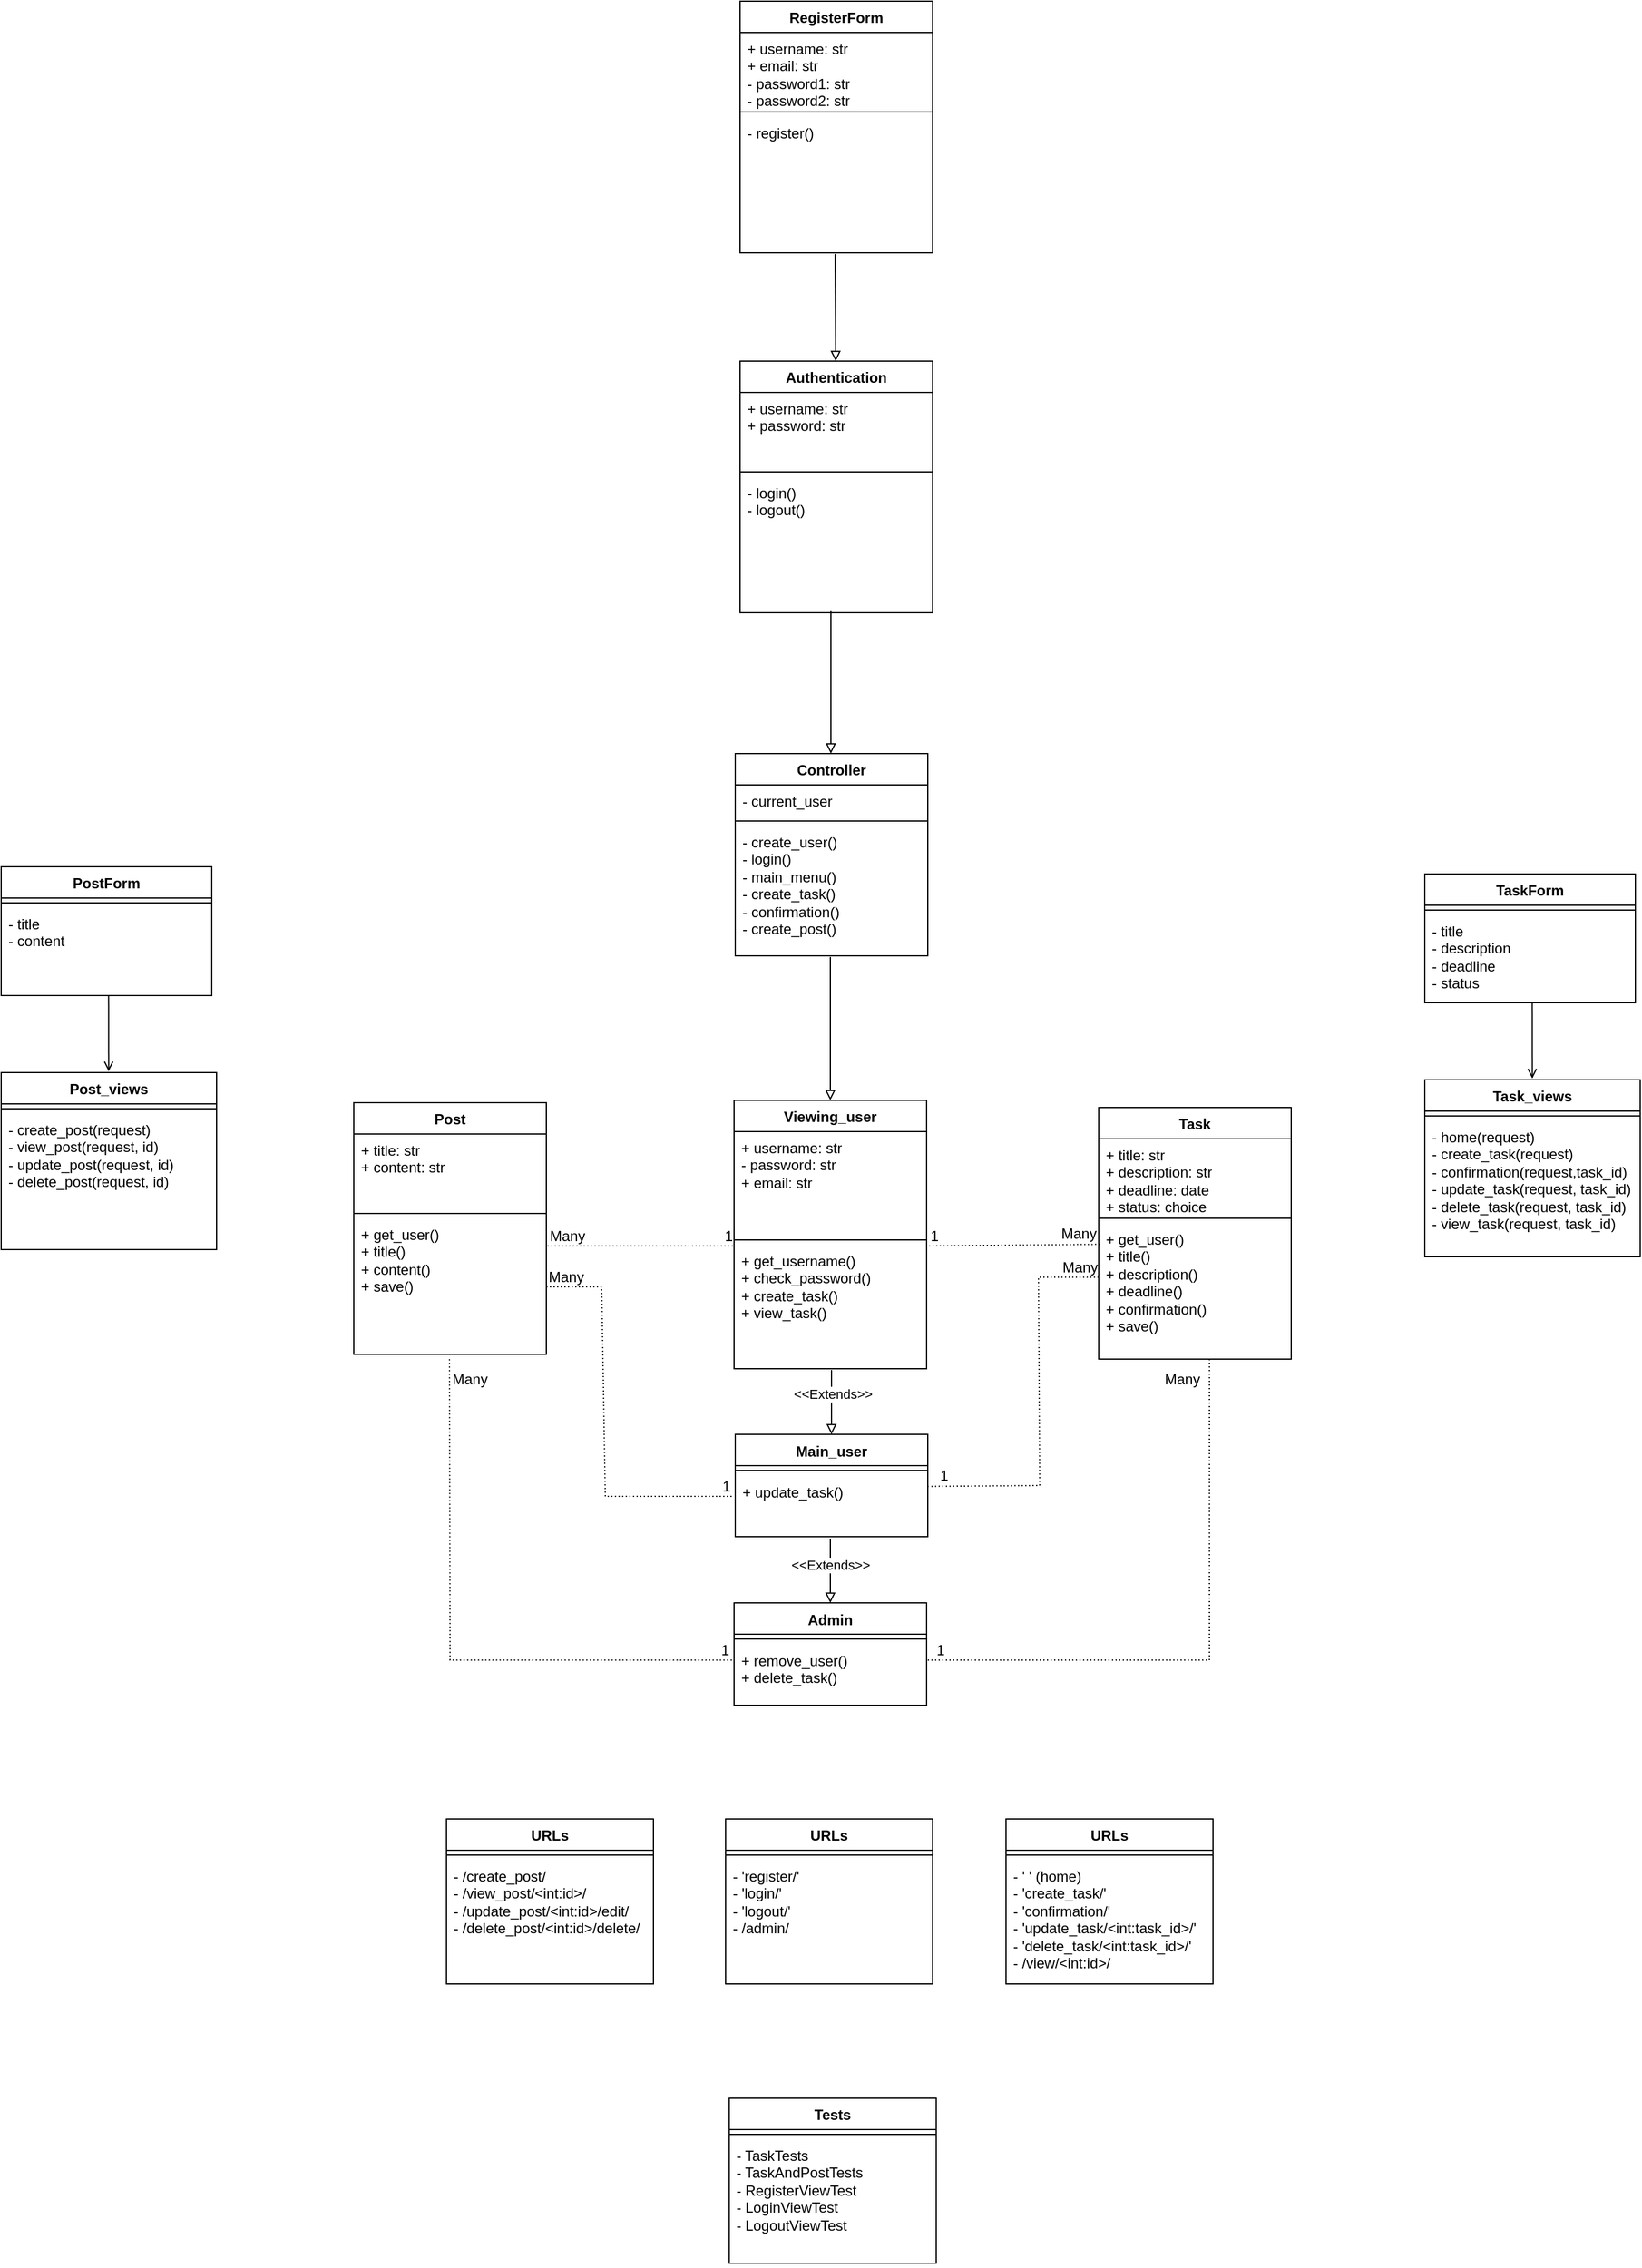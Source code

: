 <mxfile version="24.5.3" type="device">
  <diagram name="Page-1" id="KxFUunisI3KA-j2Cj4el">
    <mxGraphModel dx="3668" dy="1688" grid="0" gridSize="10" guides="1" tooltips="1" connect="1" arrows="1" fold="1" page="0" pageScale="1" pageWidth="850" pageHeight="1100" math="0" shadow="0">
      <root>
        <mxCell id="0" />
        <mxCell id="1" parent="0" />
        <mxCell id="E2yAKOlgApOKbNNjwcf9-5" value="Controller" style="swimlane;fontStyle=1;align=center;verticalAlign=top;childLayout=stackLayout;horizontal=1;startSize=26;horizontalStack=0;resizeParent=1;resizeParentMax=0;resizeLast=0;collapsible=1;marginBottom=0;whiteSpace=wrap;html=1;" parent="1" vertex="1">
          <mxGeometry x="159" y="716" width="160" height="168" as="geometry" />
        </mxCell>
        <mxCell id="E2yAKOlgApOKbNNjwcf9-6" value="- current_user" style="text;strokeColor=none;fillColor=none;align=left;verticalAlign=top;spacingLeft=4;spacingRight=4;overflow=hidden;rotatable=0;points=[[0,0.5],[1,0.5]];portConstraint=eastwest;whiteSpace=wrap;html=1;" parent="E2yAKOlgApOKbNNjwcf9-5" vertex="1">
          <mxGeometry y="26" width="160" height="26" as="geometry" />
        </mxCell>
        <mxCell id="E2yAKOlgApOKbNNjwcf9-7" value="" style="line;strokeWidth=1;fillColor=none;align=left;verticalAlign=middle;spacingTop=-1;spacingLeft=3;spacingRight=3;rotatable=0;labelPosition=right;points=[];portConstraint=eastwest;strokeColor=inherit;" parent="E2yAKOlgApOKbNNjwcf9-5" vertex="1">
          <mxGeometry y="52" width="160" height="8" as="geometry" />
        </mxCell>
        <mxCell id="E2yAKOlgApOKbNNjwcf9-8" value="&lt;div&gt;- create_user()&lt;span style=&quot;background-color: initial;&quot;&gt;&lt;br&gt;&lt;/span&gt;&lt;/div&gt;&lt;div&gt;&lt;span style=&quot;background-color: initial;&quot;&gt;- login()&lt;/span&gt;&lt;br&gt;&lt;/div&gt;&lt;div&gt;- main_menu()&lt;/div&gt;&lt;div&gt;- create_task()&lt;/div&gt;&lt;div&gt;- confirmation()&lt;/div&gt;&lt;div&gt;- create_post()&lt;/div&gt;&lt;div&gt;&lt;br&gt;&lt;/div&gt;" style="text;strokeColor=none;fillColor=none;align=left;verticalAlign=top;spacingLeft=4;spacingRight=4;overflow=hidden;rotatable=0;points=[[0,0.5],[1,0.5]];portConstraint=eastwest;whiteSpace=wrap;html=1;" parent="E2yAKOlgApOKbNNjwcf9-5" vertex="1">
          <mxGeometry y="60" width="160" height="108" as="geometry" />
        </mxCell>
        <mxCell id="E2yAKOlgApOKbNNjwcf9-13" value="Viewing_user" style="swimlane;fontStyle=1;align=center;verticalAlign=top;childLayout=stackLayout;horizontal=1;startSize=26;horizontalStack=0;resizeParent=1;resizeParentMax=0;resizeLast=0;collapsible=1;marginBottom=0;whiteSpace=wrap;html=1;" parent="1" vertex="1">
          <mxGeometry x="158" y="1004" width="160" height="223" as="geometry" />
        </mxCell>
        <mxCell id="E2yAKOlgApOKbNNjwcf9-14" value="&lt;div&gt;+ username: str&lt;/div&gt;&lt;div&gt;- password: str&lt;/div&gt;&lt;div&gt;+ email: str &lt;/div&gt;&lt;div&gt;&lt;br&gt;&lt;/div&gt;" style="text;strokeColor=none;fillColor=none;align=left;verticalAlign=top;spacingLeft=4;spacingRight=4;overflow=hidden;rotatable=0;points=[[0,0.5],[1,0.5]];portConstraint=eastwest;whiteSpace=wrap;html=1;" parent="E2yAKOlgApOKbNNjwcf9-13" vertex="1">
          <mxGeometry y="26" width="160" height="86" as="geometry" />
        </mxCell>
        <mxCell id="E2yAKOlgApOKbNNjwcf9-15" value="" style="line;strokeWidth=1;fillColor=none;align=left;verticalAlign=middle;spacingTop=-1;spacingLeft=3;spacingRight=3;rotatable=0;labelPosition=right;points=[];portConstraint=eastwest;strokeColor=inherit;" parent="E2yAKOlgApOKbNNjwcf9-13" vertex="1">
          <mxGeometry y="112" width="160" height="8" as="geometry" />
        </mxCell>
        <mxCell id="E2yAKOlgApOKbNNjwcf9-16" value="&lt;div&gt;+ get_username()&lt;/div&gt;&lt;div&gt;&lt;span style=&quot;background-color: initial;&quot;&gt;+ check_password()&lt;/span&gt;&lt;br&gt;&lt;/div&gt;&lt;div&gt;&lt;span style=&quot;background-color: initial;&quot;&gt;+ create_task()&lt;/span&gt;&lt;br&gt;&lt;/div&gt;&lt;div&gt;+ view_task()&lt;/div&gt;&lt;div&gt;&lt;br&gt;&lt;/div&gt;&lt;div&gt;&lt;br&gt;&lt;/div&gt;&lt;div&gt;&lt;br&gt;&lt;/div&gt;" style="text;strokeColor=none;fillColor=none;align=left;verticalAlign=top;spacingLeft=4;spacingRight=4;overflow=hidden;rotatable=0;points=[[0,0.5],[1,0.5]];portConstraint=eastwest;whiteSpace=wrap;html=1;" parent="E2yAKOlgApOKbNNjwcf9-13" vertex="1">
          <mxGeometry y="120" width="160" height="103" as="geometry" />
        </mxCell>
        <mxCell id="E2yAKOlgApOKbNNjwcf9-17" value="Admin" style="swimlane;fontStyle=1;align=center;verticalAlign=top;childLayout=stackLayout;horizontal=1;startSize=26;horizontalStack=0;resizeParent=1;resizeParentMax=0;resizeLast=0;collapsible=1;marginBottom=0;whiteSpace=wrap;html=1;" parent="1" vertex="1">
          <mxGeometry x="158" y="1421.5" width="160" height="85" as="geometry" />
        </mxCell>
        <mxCell id="E2yAKOlgApOKbNNjwcf9-19" value="" style="line;strokeWidth=1;fillColor=none;align=left;verticalAlign=middle;spacingTop=-1;spacingLeft=3;spacingRight=3;rotatable=0;labelPosition=right;points=[];portConstraint=eastwest;strokeColor=inherit;" parent="E2yAKOlgApOKbNNjwcf9-17" vertex="1">
          <mxGeometry y="26" width="160" height="8" as="geometry" />
        </mxCell>
        <mxCell id="E2yAKOlgApOKbNNjwcf9-20" value="&lt;div&gt;+ remove_user()&lt;/div&gt;&lt;div&gt;+ delete_task()&lt;br&gt;&lt;/div&gt;&lt;div&gt;&lt;br&gt;&lt;/div&gt;" style="text;strokeColor=none;fillColor=none;align=left;verticalAlign=top;spacingLeft=4;spacingRight=4;overflow=hidden;rotatable=0;points=[[0,0.5],[1,0.5]];portConstraint=eastwest;whiteSpace=wrap;html=1;" parent="E2yAKOlgApOKbNNjwcf9-17" vertex="1">
          <mxGeometry y="34" width="160" height="51" as="geometry" />
        </mxCell>
        <mxCell id="E2yAKOlgApOKbNNjwcf9-21" value="Task" style="swimlane;fontStyle=1;align=center;verticalAlign=top;childLayout=stackLayout;horizontal=1;startSize=26;horizontalStack=0;resizeParent=1;resizeParentMax=0;resizeLast=0;collapsible=1;marginBottom=0;whiteSpace=wrap;html=1;" parent="1" vertex="1">
          <mxGeometry x="461" y="1010" width="160" height="209" as="geometry" />
        </mxCell>
        <mxCell id="E2yAKOlgApOKbNNjwcf9-22" value="&lt;div&gt;+ title: str&lt;/div&gt;&lt;div&gt;+ description: str&lt;/div&gt;&lt;div&gt;+ deadline: date&lt;br&gt;&lt;/div&gt;&lt;div&gt;+ status: choice&lt;br&gt;&lt;/div&gt;&lt;div&gt;&lt;br&gt;&lt;/div&gt;" style="text;strokeColor=none;fillColor=none;align=left;verticalAlign=top;spacingLeft=4;spacingRight=4;overflow=hidden;rotatable=0;points=[[0,0.5],[1,0.5]];portConstraint=eastwest;whiteSpace=wrap;html=1;" parent="E2yAKOlgApOKbNNjwcf9-21" vertex="1">
          <mxGeometry y="26" width="160" height="62" as="geometry" />
        </mxCell>
        <mxCell id="E2yAKOlgApOKbNNjwcf9-23" value="" style="line;strokeWidth=1;fillColor=none;align=left;verticalAlign=middle;spacingTop=-1;spacingLeft=3;spacingRight=3;rotatable=0;labelPosition=right;points=[];portConstraint=eastwest;strokeColor=inherit;" parent="E2yAKOlgApOKbNNjwcf9-21" vertex="1">
          <mxGeometry y="88" width="160" height="8" as="geometry" />
        </mxCell>
        <mxCell id="E2yAKOlgApOKbNNjwcf9-24" value="&lt;div&gt;&lt;div&gt;+ get_user()&lt;br&gt;&lt;/div&gt;&lt;div&gt;+ title()&lt;/div&gt;&lt;div&gt;+ description()&lt;/div&gt;&lt;div&gt;+ deadline()&lt;br&gt;&lt;/div&gt;&lt;div&gt;+ confirmation()&lt;br&gt;&lt;/div&gt;&lt;div&gt;&lt;span style=&quot;background-color: initial;&quot;&gt;+ save()&lt;/span&gt;&lt;br&gt;&lt;/div&gt;&lt;/div&gt;&lt;div&gt;&lt;br&gt;&lt;/div&gt;" style="text;strokeColor=none;fillColor=none;align=left;verticalAlign=top;spacingLeft=4;spacingRight=4;overflow=hidden;rotatable=0;points=[[0,0.5],[1,0.5]];portConstraint=eastwest;whiteSpace=wrap;html=1;" parent="E2yAKOlgApOKbNNjwcf9-21" vertex="1">
          <mxGeometry y="96" width="160" height="113" as="geometry" />
        </mxCell>
        <mxCell id="E2yAKOlgApOKbNNjwcf9-27" value="" style="endArrow=block;html=1;rounded=0;exitX=0.5;exitY=1;exitDx=0;exitDy=0;entryX=0.5;entryY=0;entryDx=0;entryDy=0;endFill=0;" parent="1" target="E2yAKOlgApOKbNNjwcf9-13" edge="1">
          <mxGeometry width="50" height="50" relative="1" as="geometry">
            <mxPoint x="238" y="885" as="sourcePoint" />
            <mxPoint x="64" y="973" as="targetPoint" />
          </mxGeometry>
        </mxCell>
        <mxCell id="E2yAKOlgApOKbNNjwcf9-29" value="" style="endArrow=block;html=1;rounded=0;entryX=0.5;entryY=0;entryDx=0;entryDy=0;endFill=0;" parent="1" target="E2yAKOlgApOKbNNjwcf9-17" edge="1">
          <mxGeometry width="50" height="50" relative="1" as="geometry">
            <mxPoint x="238" y="1368" as="sourcePoint" />
            <mxPoint x="707" y="1167.5" as="targetPoint" />
          </mxGeometry>
        </mxCell>
        <mxCell id="M_4z1xcWnrcrxI7wYILl-1" value="Main_user" style="swimlane;fontStyle=1;align=center;verticalAlign=top;childLayout=stackLayout;horizontal=1;startSize=26;horizontalStack=0;resizeParent=1;resizeParentMax=0;resizeLast=0;collapsible=1;marginBottom=0;whiteSpace=wrap;html=1;" parent="1" vertex="1">
          <mxGeometry x="159" y="1281.5" width="160" height="85" as="geometry" />
        </mxCell>
        <mxCell id="M_4z1xcWnrcrxI7wYILl-2" value="" style="line;strokeWidth=1;fillColor=none;align=left;verticalAlign=middle;spacingTop=-1;spacingLeft=3;spacingRight=3;rotatable=0;labelPosition=right;points=[];portConstraint=eastwest;strokeColor=inherit;" parent="M_4z1xcWnrcrxI7wYILl-1" vertex="1">
          <mxGeometry y="26" width="160" height="8" as="geometry" />
        </mxCell>
        <mxCell id="M_4z1xcWnrcrxI7wYILl-3" value="&lt;div&gt;&lt;span style=&quot;background-color: initial;&quot;&gt;+ update_task()&lt;/span&gt;&lt;br&gt;&lt;/div&gt;&lt;div&gt;&lt;br&gt;&lt;/div&gt;" style="text;strokeColor=none;fillColor=none;align=left;verticalAlign=top;spacingLeft=4;spacingRight=4;overflow=hidden;rotatable=0;points=[[0,0.5],[1,0.5]];portConstraint=eastwest;whiteSpace=wrap;html=1;" parent="M_4z1xcWnrcrxI7wYILl-1" vertex="1">
          <mxGeometry y="34" width="160" height="51" as="geometry" />
        </mxCell>
        <mxCell id="M_4z1xcWnrcrxI7wYILl-4" value="" style="endArrow=block;html=1;rounded=0;entryX=0.5;entryY=0;entryDx=0;entryDy=0;endFill=0;" parent="1" target="M_4z1xcWnrcrxI7wYILl-1" edge="1">
          <mxGeometry width="50" height="50" relative="1" as="geometry">
            <mxPoint x="239" y="1228" as="sourcePoint" />
            <mxPoint x="708" y="1027.5" as="targetPoint" />
          </mxGeometry>
        </mxCell>
        <mxCell id="M_4z1xcWnrcrxI7wYILl-9" value="&amp;lt;&amp;lt;Extends&amp;gt;&amp;gt;" style="edgeLabel;html=1;align=center;verticalAlign=middle;resizable=0;points=[];" parent="M_4z1xcWnrcrxI7wYILl-4" vertex="1" connectable="0">
          <mxGeometry x="-0.251" y="1" relative="1" as="geometry">
            <mxPoint as="offset" />
          </mxGeometry>
        </mxCell>
        <mxCell id="M_4z1xcWnrcrxI7wYILl-10" value="&amp;lt;&amp;lt;Extends&amp;gt;&amp;gt;" style="edgeLabel;html=1;align=center;verticalAlign=middle;resizable=0;points=[];" parent="1" vertex="1" connectable="0">
          <mxGeometry x="238" y="1390" as="geometry" />
        </mxCell>
        <mxCell id="M_4z1xcWnrcrxI7wYILl-14" value="" style="endArrow=none;html=1;rounded=0;dashed=1;dashPattern=1 2;exitX=0.006;exitY=0.156;exitDx=0;exitDy=0;exitPerimeter=0;" parent="1" source="E2yAKOlgApOKbNNjwcf9-24" edge="1">
          <mxGeometry relative="1" as="geometry">
            <mxPoint x="453" y="1125" as="sourcePoint" />
            <mxPoint x="319" y="1125" as="targetPoint" />
          </mxGeometry>
        </mxCell>
        <mxCell id="M_4z1xcWnrcrxI7wYILl-15" value="Many" style="resizable=0;html=1;whiteSpace=wrap;align=left;verticalAlign=bottom;" parent="M_4z1xcWnrcrxI7wYILl-14" connectable="0" vertex="1">
          <mxGeometry x="-1" relative="1" as="geometry">
            <mxPoint x="-34" as="offset" />
          </mxGeometry>
        </mxCell>
        <mxCell id="M_4z1xcWnrcrxI7wYILl-16" value="1" style="resizable=0;html=1;whiteSpace=wrap;align=right;verticalAlign=bottom;" parent="M_4z1xcWnrcrxI7wYILl-14" connectable="0" vertex="1">
          <mxGeometry x="1" relative="1" as="geometry">
            <mxPoint x="11" as="offset" />
          </mxGeometry>
        </mxCell>
        <mxCell id="M_4z1xcWnrcrxI7wYILl-23" value="" style="endArrow=none;html=1;rounded=0;dashed=1;dashPattern=1 2;entryX=1.005;entryY=0.181;entryDx=0;entryDy=0;entryPerimeter=0;" parent="1" target="M_4z1xcWnrcrxI7wYILl-3" edge="1">
          <mxGeometry relative="1" as="geometry">
            <mxPoint x="461" y="1151" as="sourcePoint" />
            <mxPoint x="326" y="1325" as="targetPoint" />
            <Array as="points">
              <mxPoint x="411" y="1151" />
              <mxPoint x="412" y="1324" />
            </Array>
          </mxGeometry>
        </mxCell>
        <mxCell id="M_4z1xcWnrcrxI7wYILl-24" value="Many" style="resizable=0;html=1;whiteSpace=wrap;align=left;verticalAlign=bottom;" parent="M_4z1xcWnrcrxI7wYILl-23" connectable="0" vertex="1">
          <mxGeometry x="-1" relative="1" as="geometry">
            <mxPoint x="-32" as="offset" />
          </mxGeometry>
        </mxCell>
        <mxCell id="M_4z1xcWnrcrxI7wYILl-25" value="1" style="resizable=0;html=1;whiteSpace=wrap;align=right;verticalAlign=bottom;" parent="M_4z1xcWnrcrxI7wYILl-23" connectable="0" vertex="1">
          <mxGeometry x="1" relative="1" as="geometry">
            <mxPoint x="17" as="offset" />
          </mxGeometry>
        </mxCell>
        <mxCell id="M_4z1xcWnrcrxI7wYILl-26" value="" style="endArrow=none;html=1;rounded=0;dashed=1;dashPattern=1 2;exitX=0.497;exitY=1.037;exitDx=0;exitDy=0;exitPerimeter=0;" parent="1" edge="1">
          <mxGeometry relative="1" as="geometry">
            <mxPoint x="553" y="1219" as="sourcePoint" />
            <mxPoint x="318" y="1469" as="targetPoint" />
            <Array as="points">
              <mxPoint x="553" y="1469" />
            </Array>
          </mxGeometry>
        </mxCell>
        <mxCell id="M_4z1xcWnrcrxI7wYILl-27" value="Many" style="resizable=0;html=1;whiteSpace=wrap;align=left;verticalAlign=bottom;" parent="M_4z1xcWnrcrxI7wYILl-26" connectable="0" vertex="1">
          <mxGeometry x="-1" relative="1" as="geometry">
            <mxPoint x="-39" y="25" as="offset" />
          </mxGeometry>
        </mxCell>
        <mxCell id="M_4z1xcWnrcrxI7wYILl-28" value="1" style="resizable=0;html=1;whiteSpace=wrap;align=right;verticalAlign=bottom;" parent="M_4z1xcWnrcrxI7wYILl-26" connectable="0" vertex="1">
          <mxGeometry x="1" relative="1" as="geometry">
            <mxPoint x="16" as="offset" />
          </mxGeometry>
        </mxCell>
        <mxCell id="ikzWXzJROYv2MbAgpShI-2" value="TaskForm" style="swimlane;fontStyle=1;align=center;verticalAlign=top;childLayout=stackLayout;horizontal=1;startSize=26;horizontalStack=0;resizeParent=1;resizeParentMax=0;resizeLast=0;collapsible=1;marginBottom=0;whiteSpace=wrap;html=1;" parent="1" vertex="1">
          <mxGeometry x="732" y="816" width="175" height="107" as="geometry" />
        </mxCell>
        <mxCell id="ikzWXzJROYv2MbAgpShI-3" value="" style="line;strokeWidth=1;fillColor=none;align=left;verticalAlign=middle;spacingTop=-1;spacingLeft=3;spacingRight=3;rotatable=0;labelPosition=right;points=[];portConstraint=eastwest;strokeColor=inherit;" parent="ikzWXzJROYv2MbAgpShI-2" vertex="1">
          <mxGeometry y="26" width="175" height="8" as="geometry" />
        </mxCell>
        <mxCell id="ikzWXzJROYv2MbAgpShI-4" value="&lt;div&gt;&lt;span class=&quot;hljs-operator&quot;&gt;-&lt;/span&gt; title&lt;/div&gt;&lt;div&gt;&lt;span class=&quot;hljs-operator&quot;&gt;-&lt;/span&gt; description&amp;nbsp;&lt;/div&gt;&lt;div&gt;&lt;span class=&quot;hljs-operator&quot;&gt;-&lt;/span&gt; deadline&amp;nbsp;&lt;/div&gt;&lt;div&gt;&lt;span class=&quot;hljs-operator&quot;&gt;-&lt;/span&gt; status&amp;nbsp; &amp;nbsp;&lt;br&gt;&lt;/div&gt;" style="text;strokeColor=none;fillColor=none;align=left;verticalAlign=top;spacingLeft=4;spacingRight=4;overflow=hidden;rotatable=0;points=[[0,0.5],[1,0.5]];portConstraint=eastwest;whiteSpace=wrap;html=1;" parent="ikzWXzJROYv2MbAgpShI-2" vertex="1">
          <mxGeometry y="34" width="175" height="73" as="geometry" />
        </mxCell>
        <mxCell id="ikzWXzJROYv2MbAgpShI-5" value="URLs" style="swimlane;fontStyle=1;align=center;verticalAlign=top;childLayout=stackLayout;horizontal=1;startSize=26;horizontalStack=0;resizeParent=1;resizeParentMax=0;resizeLast=0;collapsible=1;marginBottom=0;whiteSpace=wrap;html=1;" parent="1" vertex="1">
          <mxGeometry x="384" y="1601" width="172" height="137" as="geometry" />
        </mxCell>
        <mxCell id="ikzWXzJROYv2MbAgpShI-6" value="" style="line;strokeWidth=1;fillColor=none;align=left;verticalAlign=middle;spacingTop=-1;spacingLeft=3;spacingRight=3;rotatable=0;labelPosition=right;points=[];portConstraint=eastwest;strokeColor=inherit;" parent="ikzWXzJROYv2MbAgpShI-5" vertex="1">
          <mxGeometry y="26" width="172" height="8" as="geometry" />
        </mxCell>
        <mxCell id="ikzWXzJROYv2MbAgpShI-7" value="&lt;div&gt;- &#39; &#39; (home)&lt;br&gt;&lt;/div&gt;&lt;div&gt;&lt;span style=&quot;background-color: initial;&quot;&gt;- &#39;create_task/&#39;&lt;/span&gt;&lt;br&gt;&lt;/div&gt;&lt;div&gt;- &#39;confirmation/&#39;&lt;span style=&quot;background-color: initial;&quot;&gt;&lt;br&gt;&lt;/span&gt;&lt;/div&gt;&lt;div&gt;- &#39;update_task/&amp;lt;int:task_id&amp;gt;/&#39;&lt;br&gt;&lt;/div&gt;&lt;div&gt;- &#39;delete_task/&amp;lt;int:task_id&amp;gt;/&#39;&lt;/div&gt;&lt;div&gt;&lt;span style=&quot;background-color: initial;&quot; class=&quot;hljs-operator&quot;&gt;-&lt;/span&gt;&lt;span style=&quot;background-color: initial;&quot;&gt; &lt;/span&gt;&lt;span style=&quot;background-color: initial;&quot; class=&quot;hljs-operator&quot;&gt;/&lt;/span&gt;&lt;span style=&quot;background-color: initial;&quot; class=&quot;hljs-keyword&quot;&gt;view&lt;/span&gt;&lt;span style=&quot;background-color: initial;&quot; class=&quot;hljs-operator&quot;&gt;/&lt;/span&gt;&lt;span style=&quot;background-color: initial;&quot; class=&quot;hljs-operator&quot;&gt;&amp;lt;&lt;/span&gt;&lt;span style=&quot;background-color: initial;&quot; class=&quot;hljs-type&quot;&gt;int&lt;/span&gt;&lt;span style=&quot;background-color: initial;&quot;&gt;:id&lt;/span&gt;&lt;span style=&quot;background-color: initial;&quot; class=&quot;hljs-operator&quot;&gt;&amp;gt;&lt;/span&gt;&lt;span style=&quot;background-color: initial;&quot; class=&quot;hljs-operator&quot;&gt;/&lt;/span&gt;&amp;nbsp;&lt;br&gt;&lt;/div&gt;&lt;div&gt;&lt;br&gt;&lt;/div&gt;" style="text;strokeColor=none;fillColor=none;align=left;verticalAlign=top;spacingLeft=4;spacingRight=4;overflow=hidden;rotatable=0;points=[[0,0.5],[1,0.5]];portConstraint=eastwest;whiteSpace=wrap;html=1;" parent="ikzWXzJROYv2MbAgpShI-5" vertex="1">
          <mxGeometry y="34" width="172" height="103" as="geometry" />
        </mxCell>
        <mxCell id="ikzWXzJROYv2MbAgpShI-8" value="URLs" style="swimlane;fontStyle=1;align=center;verticalAlign=top;childLayout=stackLayout;horizontal=1;startSize=26;horizontalStack=0;resizeParent=1;resizeParentMax=0;resizeLast=0;collapsible=1;marginBottom=0;whiteSpace=wrap;html=1;" parent="1" vertex="1">
          <mxGeometry x="-81" y="1601" width="172" height="137" as="geometry" />
        </mxCell>
        <mxCell id="ikzWXzJROYv2MbAgpShI-9" value="" style="line;strokeWidth=1;fillColor=none;align=left;verticalAlign=middle;spacingTop=-1;spacingLeft=3;spacingRight=3;rotatable=0;labelPosition=right;points=[];portConstraint=eastwest;strokeColor=inherit;" parent="ikzWXzJROYv2MbAgpShI-8" vertex="1">
          <mxGeometry y="26" width="172" height="8" as="geometry" />
        </mxCell>
        <mxCell id="ikzWXzJROYv2MbAgpShI-10" value="&lt;span class=&quot;hljs-operator&quot;&gt;-&lt;/span&gt; &lt;span class=&quot;hljs-operator&quot;&gt;/&lt;/span&gt;create_post&lt;span class=&quot;hljs-operator&quot;&gt;/&lt;/span&gt;&lt;div&gt;&lt;span class=&quot;hljs-operator&quot;&gt;-&lt;/span&gt; &lt;span class=&quot;hljs-operator&quot;&gt;/&lt;/span&gt;view_post&lt;span class=&quot;hljs-operator&quot;&gt;/&lt;/span&gt;&lt;span class=&quot;hljs-operator&quot;&gt;&amp;lt;&lt;/span&gt;&lt;span class=&quot;hljs-type&quot;&gt;int&lt;/span&gt;:id&lt;span class=&quot;hljs-operator&quot;&gt;&amp;gt;&lt;/span&gt;&lt;span class=&quot;hljs-operator&quot;&gt;/&lt;/span&gt;&lt;/div&gt;&lt;div&gt;&lt;span class=&quot;hljs-operator&quot;&gt;-&lt;/span&gt; &lt;span class=&quot;hljs-operator&quot;&gt;/&lt;/span&gt;update_post&lt;span class=&quot;hljs-operator&quot;&gt;/&lt;/span&gt;&lt;span class=&quot;hljs-operator&quot;&gt;&amp;lt;&lt;/span&gt;&lt;span class=&quot;hljs-type&quot;&gt;int&lt;/span&gt;:id&lt;span class=&quot;hljs-operator&quot;&gt;&amp;gt;&lt;/span&gt;&lt;span class=&quot;hljs-operator&quot;&gt;/&lt;/span&gt;edit&lt;span class=&quot;hljs-operator&quot;&gt;/&lt;/span&gt;&lt;/div&gt;&lt;div&gt;&lt;span class=&quot;hljs-operator&quot;&gt;-&lt;/span&gt; &lt;span class=&quot;hljs-operator&quot;&gt;/&lt;/span&gt;delete_post&lt;span class=&quot;hljs-operator&quot;&gt;/&lt;/span&gt;&lt;span class=&quot;hljs-operator&quot;&gt;&amp;lt;&lt;/span&gt;&lt;span class=&quot;hljs-type&quot;&gt;int&lt;/span&gt;:id&lt;span class=&quot;hljs-operator&quot;&gt;&amp;gt;&lt;/span&gt;&lt;span class=&quot;hljs-operator&quot;&gt;/&lt;/span&gt;&lt;span class=&quot;hljs-keyword&quot;&gt;delete&lt;/span&gt;&lt;span class=&quot;hljs-operator&quot;&gt;/&lt;/span&gt;&lt;br&gt;&lt;/div&gt;" style="text;strokeColor=none;fillColor=none;align=left;verticalAlign=top;spacingLeft=4;spacingRight=4;overflow=hidden;rotatable=0;points=[[0,0.5],[1,0.5]];portConstraint=eastwest;whiteSpace=wrap;html=1;" parent="ikzWXzJROYv2MbAgpShI-8" vertex="1">
          <mxGeometry y="34" width="172" height="103" as="geometry" />
        </mxCell>
        <mxCell id="ikzWXzJROYv2MbAgpShI-21" value="Authentication" style="swimlane;fontStyle=1;align=center;verticalAlign=top;childLayout=stackLayout;horizontal=1;startSize=26;horizontalStack=0;resizeParent=1;resizeParentMax=0;resizeLast=0;collapsible=1;marginBottom=0;whiteSpace=wrap;html=1;" parent="1" vertex="1">
          <mxGeometry x="163.0" y="390" width="160" height="209" as="geometry" />
        </mxCell>
        <mxCell id="ikzWXzJROYv2MbAgpShI-22" value="&lt;div&gt;+ username: str&lt;/div&gt;&lt;div&gt;&lt;span style=&quot;background-color: initial;&quot;&gt;+ password: str&lt;/span&gt;&lt;br&gt;&lt;/div&gt;&lt;div&gt;&lt;br&gt;&lt;/div&gt;&lt;div&gt;&lt;br&gt;&lt;/div&gt;" style="text;strokeColor=none;fillColor=none;align=left;verticalAlign=top;spacingLeft=4;spacingRight=4;overflow=hidden;rotatable=0;points=[[0,0.5],[1,0.5]];portConstraint=eastwest;whiteSpace=wrap;html=1;" parent="ikzWXzJROYv2MbAgpShI-21" vertex="1">
          <mxGeometry y="26" width="160" height="62" as="geometry" />
        </mxCell>
        <mxCell id="ikzWXzJROYv2MbAgpShI-23" value="" style="line;strokeWidth=1;fillColor=none;align=left;verticalAlign=middle;spacingTop=-1;spacingLeft=3;spacingRight=3;rotatable=0;labelPosition=right;points=[];portConstraint=eastwest;strokeColor=inherit;" parent="ikzWXzJROYv2MbAgpShI-21" vertex="1">
          <mxGeometry y="88" width="160" height="8" as="geometry" />
        </mxCell>
        <mxCell id="ikzWXzJROYv2MbAgpShI-24" value="&lt;div&gt;&lt;div&gt;- login()&lt;br&gt;&lt;/div&gt;&lt;/div&gt;&lt;div&gt;- logout()&lt;/div&gt;&lt;div&gt;&lt;br&gt;&lt;/div&gt;" style="text;strokeColor=none;fillColor=none;align=left;verticalAlign=top;spacingLeft=4;spacingRight=4;overflow=hidden;rotatable=0;points=[[0,0.5],[1,0.5]];portConstraint=eastwest;whiteSpace=wrap;html=1;" parent="ikzWXzJROYv2MbAgpShI-21" vertex="1">
          <mxGeometry y="96" width="160" height="113" as="geometry" />
        </mxCell>
        <mxCell id="PPIUtVPLkvScaBUslXsK-1" value="Post" style="swimlane;fontStyle=1;align=center;verticalAlign=top;childLayout=stackLayout;horizontal=1;startSize=26;horizontalStack=0;resizeParent=1;resizeParentMax=0;resizeLast=0;collapsible=1;marginBottom=0;whiteSpace=wrap;html=1;" parent="1" vertex="1">
          <mxGeometry x="-158" y="1006" width="160" height="209" as="geometry" />
        </mxCell>
        <mxCell id="PPIUtVPLkvScaBUslXsK-2" value="&lt;div&gt;+ title: str&lt;/div&gt;&lt;div&gt;+ content: str&lt;/div&gt;&lt;div&gt;&lt;br&gt;&lt;/div&gt;" style="text;strokeColor=none;fillColor=none;align=left;verticalAlign=top;spacingLeft=4;spacingRight=4;overflow=hidden;rotatable=0;points=[[0,0.5],[1,0.5]];portConstraint=eastwest;whiteSpace=wrap;html=1;" parent="PPIUtVPLkvScaBUslXsK-1" vertex="1">
          <mxGeometry y="26" width="160" height="62" as="geometry" />
        </mxCell>
        <mxCell id="PPIUtVPLkvScaBUslXsK-3" value="" style="line;strokeWidth=1;fillColor=none;align=left;verticalAlign=middle;spacingTop=-1;spacingLeft=3;spacingRight=3;rotatable=0;labelPosition=right;points=[];portConstraint=eastwest;strokeColor=inherit;" parent="PPIUtVPLkvScaBUslXsK-1" vertex="1">
          <mxGeometry y="88" width="160" height="8" as="geometry" />
        </mxCell>
        <mxCell id="PPIUtVPLkvScaBUslXsK-4" value="&lt;div&gt;+ get_user()&lt;/div&gt;&lt;div&gt;+ title()&lt;/div&gt;&lt;div&gt;&lt;span style=&quot;background-color: initial;&quot;&gt;+ content()&lt;/span&gt;&lt;br&gt;&lt;/div&gt;&lt;div&gt;&lt;span style=&quot;background-color: initial;&quot;&gt;+ save()&lt;/span&gt;&lt;br&gt;&lt;/div&gt;&lt;div&gt;&lt;br&gt;&lt;/div&gt;" style="text;strokeColor=none;fillColor=none;align=left;verticalAlign=top;spacingLeft=4;spacingRight=4;overflow=hidden;rotatable=0;points=[[0,0.5],[1,0.5]];portConstraint=eastwest;whiteSpace=wrap;html=1;" parent="PPIUtVPLkvScaBUslXsK-1" vertex="1">
          <mxGeometry y="96" width="160" height="113" as="geometry" />
        </mxCell>
        <mxCell id="PPIUtVPLkvScaBUslXsK-5" value="" style="endArrow=none;html=1;rounded=0;dashed=1;dashPattern=1 2;" parent="1" edge="1">
          <mxGeometry relative="1" as="geometry">
            <mxPoint x="3" y="1125" as="sourcePoint" />
            <mxPoint x="158" y="1125" as="targetPoint" />
          </mxGeometry>
        </mxCell>
        <mxCell id="PPIUtVPLkvScaBUslXsK-6" value="Many" style="resizable=0;html=1;whiteSpace=wrap;align=left;verticalAlign=bottom;" parent="PPIUtVPLkvScaBUslXsK-5" connectable="0" vertex="1">
          <mxGeometry x="-1" relative="1" as="geometry" />
        </mxCell>
        <mxCell id="PPIUtVPLkvScaBUslXsK-7" value="1" style="resizable=0;html=1;whiteSpace=wrap;align=right;verticalAlign=bottom;" parent="PPIUtVPLkvScaBUslXsK-5" connectable="0" vertex="1">
          <mxGeometry x="1" relative="1" as="geometry" />
        </mxCell>
        <mxCell id="PPIUtVPLkvScaBUslXsK-8" value="" style="endArrow=none;html=1;rounded=0;dashed=1;dashPattern=1 2;entryX=-0.011;entryY=0.338;entryDx=0;entryDy=0;entryPerimeter=0;" parent="1" edge="1">
          <mxGeometry relative="1" as="geometry">
            <mxPoint x="2" y="1159" as="sourcePoint" />
            <mxPoint x="157" y="1333" as="targetPoint" />
            <Array as="points">
              <mxPoint x="48" y="1159" />
              <mxPoint x="51" y="1333" />
            </Array>
          </mxGeometry>
        </mxCell>
        <mxCell id="PPIUtVPLkvScaBUslXsK-9" value="Many" style="resizable=0;html=1;whiteSpace=wrap;align=left;verticalAlign=bottom;" parent="PPIUtVPLkvScaBUslXsK-8" connectable="0" vertex="1">
          <mxGeometry x="-1" relative="1" as="geometry" />
        </mxCell>
        <mxCell id="PPIUtVPLkvScaBUslXsK-10" value="1" style="resizable=0;html=1;whiteSpace=wrap;align=right;verticalAlign=bottom;" parent="PPIUtVPLkvScaBUslXsK-8" connectable="0" vertex="1">
          <mxGeometry x="1" relative="1" as="geometry" />
        </mxCell>
        <mxCell id="PPIUtVPLkvScaBUslXsK-11" value="" style="endArrow=none;html=1;rounded=0;dashed=1;dashPattern=1 2;exitX=0.497;exitY=1.037;exitDx=0;exitDy=0;exitPerimeter=0;" parent="1" source="PPIUtVPLkvScaBUslXsK-4" edge="1">
          <mxGeometry relative="1" as="geometry">
            <mxPoint x="-72" y="1469" as="sourcePoint" />
            <mxPoint x="157" y="1469" as="targetPoint" />
            <Array as="points">
              <mxPoint x="-78" y="1469" />
            </Array>
          </mxGeometry>
        </mxCell>
        <mxCell id="PPIUtVPLkvScaBUslXsK-12" value="Many" style="resizable=0;html=1;whiteSpace=wrap;align=left;verticalAlign=bottom;" parent="PPIUtVPLkvScaBUslXsK-11" connectable="0" vertex="1">
          <mxGeometry x="-1" relative="1" as="geometry">
            <mxPoint y="25" as="offset" />
          </mxGeometry>
        </mxCell>
        <mxCell id="PPIUtVPLkvScaBUslXsK-13" value="1" style="resizable=0;html=1;whiteSpace=wrap;align=right;verticalAlign=bottom;" parent="PPIUtVPLkvScaBUslXsK-11" connectable="0" vertex="1">
          <mxGeometry x="1" relative="1" as="geometry">
            <mxPoint x="-2" as="offset" />
          </mxGeometry>
        </mxCell>
        <mxCell id="PPIUtVPLkvScaBUslXsK-18" value="Task_views" style="swimlane;fontStyle=1;align=center;verticalAlign=top;childLayout=stackLayout;horizontal=1;startSize=26;horizontalStack=0;resizeParent=1;resizeParentMax=0;resizeLast=0;collapsible=1;marginBottom=0;whiteSpace=wrap;html=1;" parent="1" vertex="1">
          <mxGeometry x="732" y="987" width="179" height="147" as="geometry" />
        </mxCell>
        <mxCell id="PPIUtVPLkvScaBUslXsK-19" value="" style="line;strokeWidth=1;fillColor=none;align=left;verticalAlign=middle;spacingTop=-1;spacingLeft=3;spacingRight=3;rotatable=0;labelPosition=right;points=[];portConstraint=eastwest;strokeColor=inherit;" parent="PPIUtVPLkvScaBUslXsK-18" vertex="1">
          <mxGeometry y="26" width="179" height="8" as="geometry" />
        </mxCell>
        <mxCell id="PPIUtVPLkvScaBUslXsK-20" value="&lt;div&gt;&lt;span class=&quot;hljs-operator&quot;&gt;-&lt;/span&gt; home(request)&lt;/div&gt;&lt;div&gt;&lt;span class=&quot;hljs-operator&quot;&gt;-&lt;/span&gt; create_task(request)&lt;/div&gt;&lt;div&gt;&lt;span class=&quot;hljs-operator&quot;&gt;-&lt;/span&gt; confirmation(request,task_id)&lt;br&gt;&lt;span class=&quot;hljs-operator&quot;&gt;-&lt;/span&gt; update_task(request,&amp;nbsp;task_id)&lt;br&gt;&lt;span class=&quot;hljs-operator&quot;&gt;-&lt;/span&gt; delete_task(request,&amp;nbsp;task_id)&lt;br&gt;&lt;span class=&quot;hljs-operator&quot;&gt;-&lt;/span&gt; view_task(request, task_id)&lt;br&gt;&lt;/div&gt;" style="text;strokeColor=none;fillColor=none;align=left;verticalAlign=top;spacingLeft=4;spacingRight=4;overflow=hidden;rotatable=0;points=[[0,0.5],[1,0.5]];portConstraint=eastwest;whiteSpace=wrap;html=1;" parent="PPIUtVPLkvScaBUslXsK-18" vertex="1">
          <mxGeometry y="34" width="179" height="113" as="geometry" />
        </mxCell>
        <mxCell id="PPIUtVPLkvScaBUslXsK-21" value="" style="endArrow=none;html=1;rounded=0;entryX=0.491;entryY=1.007;entryDx=0;entryDy=0;exitX=0.5;exitY=0;exitDx=0;exitDy=0;startArrow=open;startFill=0;entryPerimeter=0;" parent="1" edge="1">
          <mxGeometry width="50" height="50" relative="1" as="geometry">
            <mxPoint x="821.311" y="986" as="sourcePoint" />
            <mxPoint x="821.26" y="923" as="targetPoint" />
          </mxGeometry>
        </mxCell>
        <mxCell id="PPIUtVPLkvScaBUslXsK-22" value="PostForm" style="swimlane;fontStyle=1;align=center;verticalAlign=top;childLayout=stackLayout;horizontal=1;startSize=26;horizontalStack=0;resizeParent=1;resizeParentMax=0;resizeLast=0;collapsible=1;marginBottom=0;whiteSpace=wrap;html=1;" parent="1" vertex="1">
          <mxGeometry x="-451" y="810" width="175" height="107" as="geometry" />
        </mxCell>
        <mxCell id="PPIUtVPLkvScaBUslXsK-23" value="" style="line;strokeWidth=1;fillColor=none;align=left;verticalAlign=middle;spacingTop=-1;spacingLeft=3;spacingRight=3;rotatable=0;labelPosition=right;points=[];portConstraint=eastwest;strokeColor=inherit;" parent="PPIUtVPLkvScaBUslXsK-22" vertex="1">
          <mxGeometry y="26" width="175" height="8" as="geometry" />
        </mxCell>
        <mxCell id="PPIUtVPLkvScaBUslXsK-24" value="&lt;div&gt;&lt;span class=&quot;hljs-operator&quot;&gt;-&lt;/span&gt; title&lt;/div&gt;&lt;div&gt;&lt;span class=&quot;hljs-operator&quot;&gt;-&lt;/span&gt;&amp;nbsp;content&lt;span style=&quot;background-color: initial;&quot;&gt;&amp;nbsp;&amp;nbsp;&lt;/span&gt;&lt;/div&gt;" style="text;strokeColor=none;fillColor=none;align=left;verticalAlign=top;spacingLeft=4;spacingRight=4;overflow=hidden;rotatable=0;points=[[0,0.5],[1,0.5]];portConstraint=eastwest;whiteSpace=wrap;html=1;" parent="PPIUtVPLkvScaBUslXsK-22" vertex="1">
          <mxGeometry y="34" width="175" height="73" as="geometry" />
        </mxCell>
        <mxCell id="PPIUtVPLkvScaBUslXsK-25" value="Post_views" style="swimlane;fontStyle=1;align=center;verticalAlign=top;childLayout=stackLayout;horizontal=1;startSize=26;horizontalStack=0;resizeParent=1;resizeParentMax=0;resizeLast=0;collapsible=1;marginBottom=0;whiteSpace=wrap;html=1;" parent="1" vertex="1">
          <mxGeometry x="-451" y="981" width="179" height="147" as="geometry" />
        </mxCell>
        <mxCell id="PPIUtVPLkvScaBUslXsK-26" value="" style="line;strokeWidth=1;fillColor=none;align=left;verticalAlign=middle;spacingTop=-1;spacingLeft=3;spacingRight=3;rotatable=0;labelPosition=right;points=[];portConstraint=eastwest;strokeColor=inherit;" parent="PPIUtVPLkvScaBUslXsK-25" vertex="1">
          <mxGeometry y="26" width="179" height="8" as="geometry" />
        </mxCell>
        <mxCell id="PPIUtVPLkvScaBUslXsK-27" value="&lt;div&gt;&lt;span class=&quot;hljs-operator&quot;&gt;-&lt;/span&gt; create_post(request)&lt;/div&gt;&lt;div&gt;&lt;span class=&quot;hljs-operator&quot;&gt;-&lt;/span&gt; view_post(request, id)&lt;/div&gt;&lt;div&gt;&lt;span class=&quot;hljs-operator&quot;&gt;-&lt;/span&gt; update_post(request, id)&lt;/div&gt;&lt;div&gt;&lt;span class=&quot;hljs-operator&quot;&gt;-&lt;/span&gt; delete_post(request, id)&lt;br&gt;&lt;/div&gt;" style="text;strokeColor=none;fillColor=none;align=left;verticalAlign=top;spacingLeft=4;spacingRight=4;overflow=hidden;rotatable=0;points=[[0,0.5],[1,0.5]];portConstraint=eastwest;whiteSpace=wrap;html=1;" parent="PPIUtVPLkvScaBUslXsK-25" vertex="1">
          <mxGeometry y="34" width="179" height="113" as="geometry" />
        </mxCell>
        <mxCell id="PPIUtVPLkvScaBUslXsK-28" value="" style="endArrow=none;html=1;rounded=0;entryX=0.491;entryY=1.007;entryDx=0;entryDy=0;exitX=0.5;exitY=0;exitDx=0;exitDy=0;startArrow=open;startFill=0;entryPerimeter=0;" parent="1" edge="1">
          <mxGeometry width="50" height="50" relative="1" as="geometry">
            <mxPoint x="-361.689" y="980" as="sourcePoint" />
            <mxPoint x="-361.74" y="917" as="targetPoint" />
          </mxGeometry>
        </mxCell>
        <mxCell id="PPIUtVPLkvScaBUslXsK-38" value="RegisterForm" style="swimlane;fontStyle=1;align=center;verticalAlign=top;childLayout=stackLayout;horizontal=1;startSize=26;horizontalStack=0;resizeParent=1;resizeParentMax=0;resizeLast=0;collapsible=1;marginBottom=0;whiteSpace=wrap;html=1;" parent="1" vertex="1">
          <mxGeometry x="163.0" y="91" width="160" height="209" as="geometry" />
        </mxCell>
        <mxCell id="PPIUtVPLkvScaBUslXsK-39" value="&lt;div&gt;+ username: str&lt;/div&gt;&lt;div&gt;+ email: str&lt;/div&gt;&lt;div&gt;- password1: str&lt;br&gt;&lt;/div&gt;&lt;div&gt;- password2: str&lt;br&gt;&lt;/div&gt;&lt;div&gt;&lt;br&gt;&lt;/div&gt;&lt;div&gt;&lt;br&gt;&lt;/div&gt;" style="text;strokeColor=none;fillColor=none;align=left;verticalAlign=top;spacingLeft=4;spacingRight=4;overflow=hidden;rotatable=0;points=[[0,0.5],[1,0.5]];portConstraint=eastwest;whiteSpace=wrap;html=1;" parent="PPIUtVPLkvScaBUslXsK-38" vertex="1">
          <mxGeometry y="26" width="160" height="62" as="geometry" />
        </mxCell>
        <mxCell id="PPIUtVPLkvScaBUslXsK-40" value="" style="line;strokeWidth=1;fillColor=none;align=left;verticalAlign=middle;spacingTop=-1;spacingLeft=3;spacingRight=3;rotatable=0;labelPosition=right;points=[];portConstraint=eastwest;strokeColor=inherit;" parent="PPIUtVPLkvScaBUslXsK-38" vertex="1">
          <mxGeometry y="88" width="160" height="8" as="geometry" />
        </mxCell>
        <mxCell id="PPIUtVPLkvScaBUslXsK-41" value="&lt;div&gt;&lt;span style=&quot;background-color: initial;&quot;&gt;- register()&lt;/span&gt;&lt;br&gt;&lt;/div&gt;" style="text;strokeColor=none;fillColor=none;align=left;verticalAlign=top;spacingLeft=4;spacingRight=4;overflow=hidden;rotatable=0;points=[[0,0.5],[1,0.5]];portConstraint=eastwest;whiteSpace=wrap;html=1;" parent="PPIUtVPLkvScaBUslXsK-38" vertex="1">
          <mxGeometry y="96" width="160" height="113" as="geometry" />
        </mxCell>
        <mxCell id="PPIUtVPLkvScaBUslXsK-43" value="" style="endArrow=block;html=1;rounded=0;entryX=0.5;entryY=0;entryDx=0;entryDy=0;endFill=0;" parent="PPIUtVPLkvScaBUslXsK-38" edge="1">
          <mxGeometry width="50" height="50" relative="1" as="geometry">
            <mxPoint x="79.0" y="210" as="sourcePoint" />
            <mxPoint x="79.47" y="299" as="targetPoint" />
          </mxGeometry>
        </mxCell>
        <mxCell id="PPIUtVPLkvScaBUslXsK-42" value="" style="endArrow=block;html=1;rounded=0;exitX=0.5;exitY=1;exitDx=0;exitDy=0;entryX=0.5;entryY=0;entryDx=0;entryDy=0;endFill=0;" parent="1" edge="1">
          <mxGeometry width="50" height="50" relative="1" as="geometry">
            <mxPoint x="238.47" y="597" as="sourcePoint" />
            <mxPoint x="238.47" y="716" as="targetPoint" />
          </mxGeometry>
        </mxCell>
        <mxCell id="PPIUtVPLkvScaBUslXsK-44" value="URLs" style="swimlane;fontStyle=1;align=center;verticalAlign=top;childLayout=stackLayout;horizontal=1;startSize=26;horizontalStack=0;resizeParent=1;resizeParentMax=0;resizeLast=0;collapsible=1;marginBottom=0;whiteSpace=wrap;html=1;" parent="1" vertex="1">
          <mxGeometry x="151" y="1601" width="172" height="137" as="geometry" />
        </mxCell>
        <mxCell id="PPIUtVPLkvScaBUslXsK-45" value="" style="line;strokeWidth=1;fillColor=none;align=left;verticalAlign=middle;spacingTop=-1;spacingLeft=3;spacingRight=3;rotatable=0;labelPosition=right;points=[];portConstraint=eastwest;strokeColor=inherit;" parent="PPIUtVPLkvScaBUslXsK-44" vertex="1">
          <mxGeometry y="26" width="172" height="8" as="geometry" />
        </mxCell>
        <mxCell id="PPIUtVPLkvScaBUslXsK-46" value="&lt;div&gt;- &#39;register/&#39;&lt;/div&gt;&lt;div&gt;- &#39;login/&#39;&lt;/div&gt;&lt;div&gt;- &#39;logout/&#39;&lt;/div&gt;&lt;div&gt;&lt;span class=&quot;hljs-operator&quot;&gt;-&lt;/span&gt; &lt;span class=&quot;hljs-operator&quot;&gt;/&lt;/span&gt;admin&lt;span class=&quot;hljs-operator&quot;&gt;/&lt;/span&gt;&lt;br&gt;&lt;/div&gt;" style="text;strokeColor=none;fillColor=none;align=left;verticalAlign=top;spacingLeft=4;spacingRight=4;overflow=hidden;rotatable=0;points=[[0,0.5],[1,0.5]];portConstraint=eastwest;whiteSpace=wrap;html=1;" parent="PPIUtVPLkvScaBUslXsK-44" vertex="1">
          <mxGeometry y="34" width="172" height="103" as="geometry" />
        </mxCell>
        <mxCell id="PPIUtVPLkvScaBUslXsK-47" value="Tests" style="swimlane;fontStyle=1;align=center;verticalAlign=top;childLayout=stackLayout;horizontal=1;startSize=26;horizontalStack=0;resizeParent=1;resizeParentMax=0;resizeLast=0;collapsible=1;marginBottom=0;whiteSpace=wrap;html=1;" parent="1" vertex="1">
          <mxGeometry x="154" y="1833" width="172" height="137" as="geometry" />
        </mxCell>
        <mxCell id="PPIUtVPLkvScaBUslXsK-48" value="" style="line;strokeWidth=1;fillColor=none;align=left;verticalAlign=middle;spacingTop=-1;spacingLeft=3;spacingRight=3;rotatable=0;labelPosition=right;points=[];portConstraint=eastwest;strokeColor=inherit;" parent="PPIUtVPLkvScaBUslXsK-47" vertex="1">
          <mxGeometry y="26" width="172" height="8" as="geometry" />
        </mxCell>
        <mxCell id="PPIUtVPLkvScaBUslXsK-49" value="&lt;div&gt;&lt;span class=&quot;hljs-operator&quot;&gt;-&lt;/span&gt; TaskTests&lt;/div&gt;&lt;div&gt;&lt;span class=&quot;hljs-operator&quot;&gt;-&lt;/span&gt; TaskAndPostTests&lt;/div&gt;&lt;div&gt;&lt;span class=&quot;hljs-operator&quot;&gt;-&lt;/span&gt; RegisterViewTest&lt;/div&gt;&lt;div&gt;&lt;span class=&quot;hljs-operator&quot;&gt;-&lt;/span&gt; LoginViewTest&lt;/div&gt;&lt;div&gt;&lt;span class=&quot;hljs-operator&quot;&gt;-&lt;/span&gt; LogoutViewTest&amp;nbsp;&amp;nbsp;&lt;br&gt;&lt;/div&gt;" style="text;strokeColor=none;fillColor=none;align=left;verticalAlign=top;spacingLeft=4;spacingRight=4;overflow=hidden;rotatable=0;points=[[0,0.5],[1,0.5]];portConstraint=eastwest;whiteSpace=wrap;html=1;" parent="PPIUtVPLkvScaBUslXsK-47" vertex="1">
          <mxGeometry y="34" width="172" height="103" as="geometry" />
        </mxCell>
      </root>
    </mxGraphModel>
  </diagram>
</mxfile>
